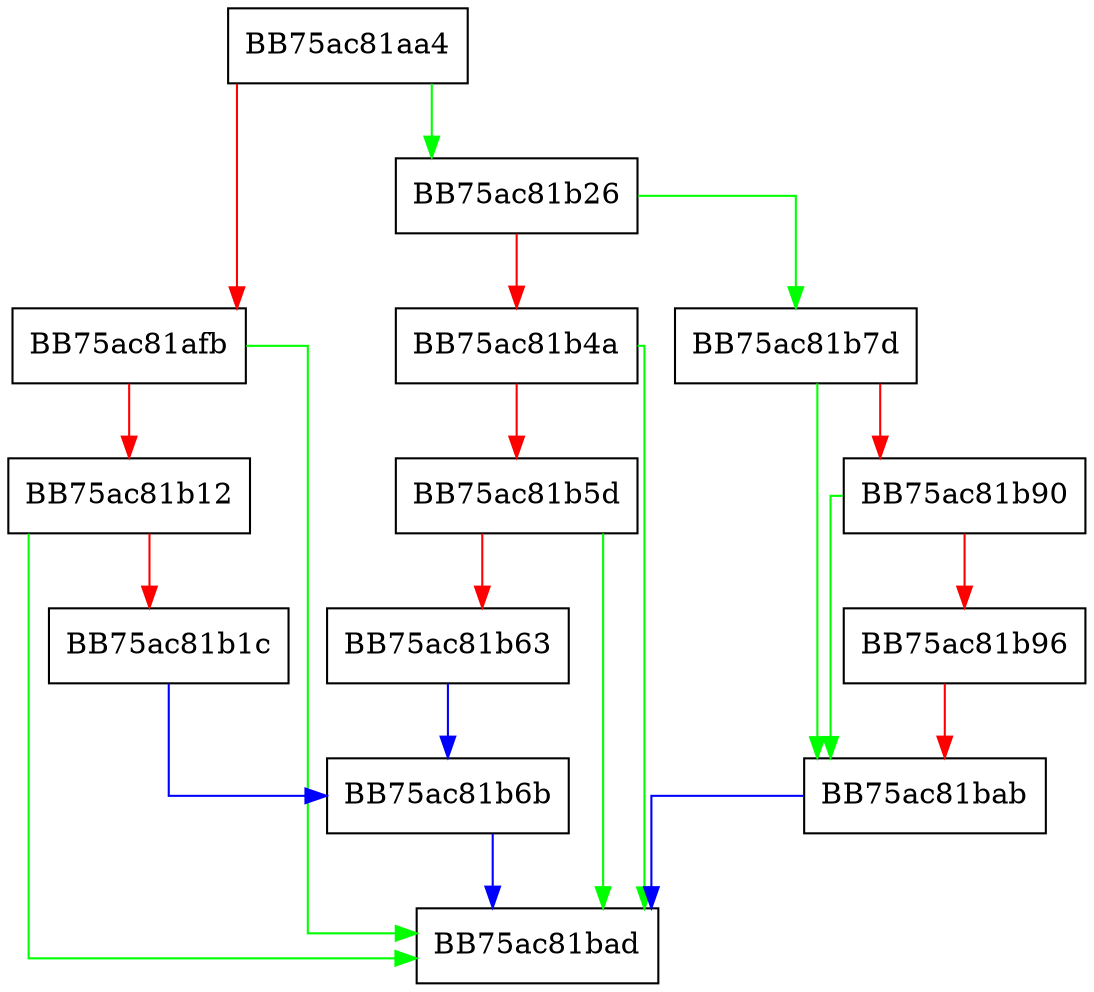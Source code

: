 digraph FixHomepageHardened {
  node [shape="box"];
  graph [splines=ortho];
  BB75ac81aa4 -> BB75ac81b26 [color="green"];
  BB75ac81aa4 -> BB75ac81afb [color="red"];
  BB75ac81afb -> BB75ac81bad [color="green"];
  BB75ac81afb -> BB75ac81b12 [color="red"];
  BB75ac81b12 -> BB75ac81bad [color="green"];
  BB75ac81b12 -> BB75ac81b1c [color="red"];
  BB75ac81b1c -> BB75ac81b6b [color="blue"];
  BB75ac81b26 -> BB75ac81b7d [color="green"];
  BB75ac81b26 -> BB75ac81b4a [color="red"];
  BB75ac81b4a -> BB75ac81bad [color="green"];
  BB75ac81b4a -> BB75ac81b5d [color="red"];
  BB75ac81b5d -> BB75ac81bad [color="green"];
  BB75ac81b5d -> BB75ac81b63 [color="red"];
  BB75ac81b63 -> BB75ac81b6b [color="blue"];
  BB75ac81b6b -> BB75ac81bad [color="blue"];
  BB75ac81b7d -> BB75ac81bab [color="green"];
  BB75ac81b7d -> BB75ac81b90 [color="red"];
  BB75ac81b90 -> BB75ac81bab [color="green"];
  BB75ac81b90 -> BB75ac81b96 [color="red"];
  BB75ac81b96 -> BB75ac81bab [color="red"];
  BB75ac81bab -> BB75ac81bad [color="blue"];
}